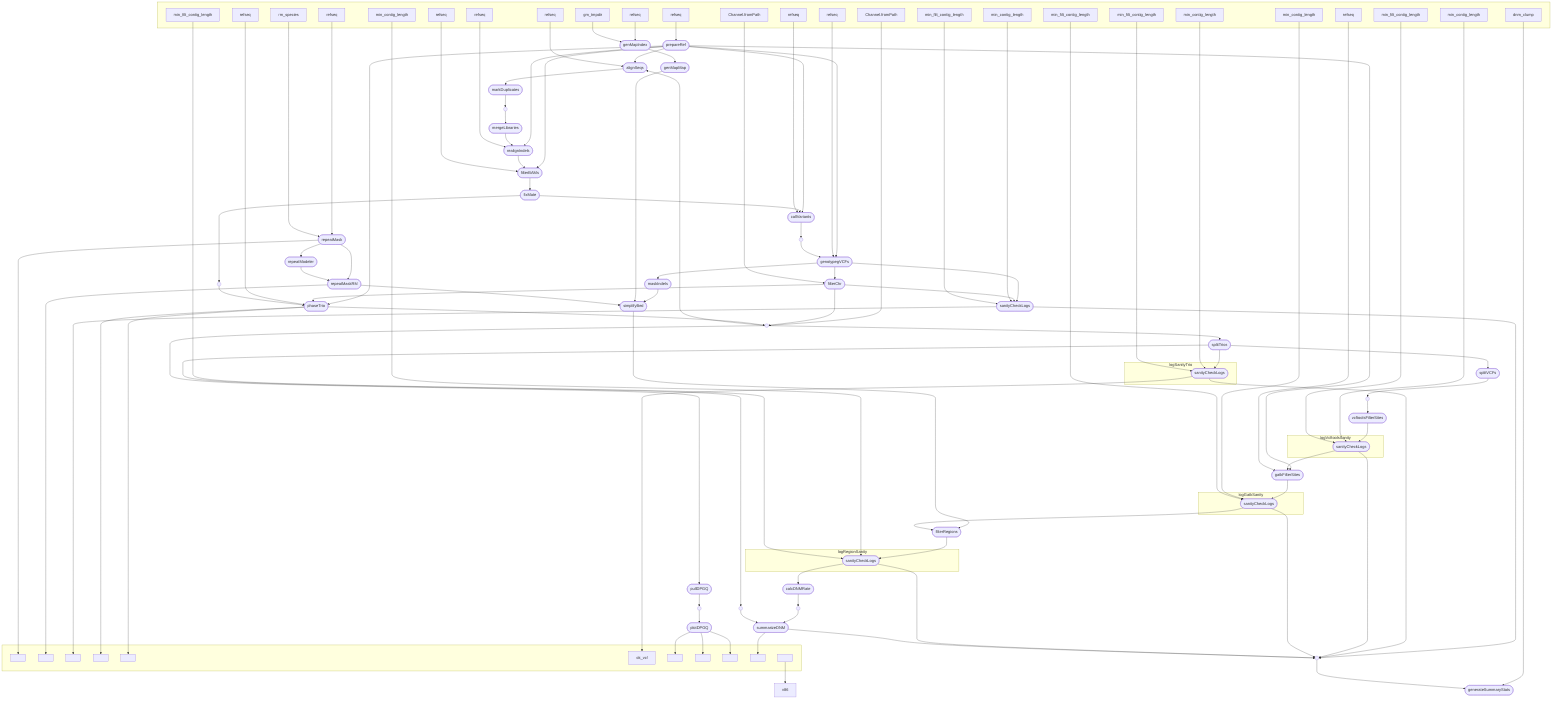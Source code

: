 flowchart TB
    subgraph " "
    v0["refseq"]
    v2["Channel.fromPath"]
    v5["refseq"]
    v10["refseq"]
    v12["refseq"]
    v15["refseq"]
    v18["refseq"]
    v21["refseq"]
    v22["gm_tmpdir"]
    v25["refseq"]
    v26["rm_species"]
    v36["Channel.fromPath"]
    v38["min_contig_length"]
    v39["min_filt_contig_length"]
    v43["refseq"]
    v49["min_contig_length"]
    v50["min_filt_contig_length"]
    v64["min_contig_length"]
    v65["min_filt_contig_length"]
    v67["refseq"]
    v69["min_contig_length"]
    v70["min_filt_contig_length"]
    v73["min_contig_length"]
    v74["min_filt_contig_length"]
    v83["dnm_clump"]
    end
    v1([prepareRef])
    v6([alignSeqs])
    v7([markDuplicates])
    v9([mergeLibraries])
    v11([realignIndels])
    v13([filterBAMs])
    v14([fixMate])
    v16([callVariants])
    v19([genotypegVCFs])
    v20([maskIndels])
    v23([genMapIndex])
    v24([genMapMap])
    v27([repeatMask])
    subgraph " "
    v28[" "]
    v31[" "]
    v41[" "]
    v45[" "]
    v46[" "]
    v52["ok_vcf"]
    v58[" "]
    v59[" "]
    v60[" "]
    v80[" "]
    v85[" "]
    end
    v29([repeatModeler])
    v30([repeatMaskRM])
    v32([simplifyBed])
    v37([filterChr])
    v40([sanityCheckLogs])
    v44([phaseTrio])
    v48([splitTrios])
    subgraph logSanityTrio
    v51([sanityCheckLogs])
    end
    v55([pullDPGQ])
    v57([plotDPGQ])
    v61([splitVCFs])
    v63([vcftoolsFilterSites])
    subgraph logVcftoolsSanity
    v66([sanityCheckLogs])
    end
    v68([gatkFilterSites])
    subgraph logGatkSanity
    v71([sanityCheckLogs])
    end
    v72([filterRegions])
    subgraph logRegionSanity
    v75([sanityCheckLogs])
    end
    v76([calcDNMRate])
    v79([summarizeDNM])
    v84([generateSummaryStats])
    v3(( ))
    v8(( ))
    v17(( ))
    v42(( ))
    v53(( ))
    v56(( ))
    v62(( ))
    v77(( ))
    v78(( ))
    v0 --> v1
    v1 --> v6
    v1 --> v11
    v1 --> v13
    v1 --> v16
    v1 --> v19
    v1 --> v44
    v1 --> v68
    v2 --> v3
    v5 --> v6
    v3 --> v6
    v6 --> v7
    v7 --> v8
    v8 --> v9
    v9 --> v11
    v10 --> v11
    v11 --> v13
    v12 --> v13
    v13 --> v14
    v14 --> v16
    v14 --> v42
    v15 --> v16
    v16 --> v17
    v18 --> v19
    v17 --> v19
    v19 --> v20
    v19 --> v37
    v19 --> v40
    v20 --> v32
    v21 --> v23
    v22 --> v23
    v23 --> v24
    v24 --> v32
    v25 --> v27
    v26 --> v27
    v27 --> v29
    v27 --> v30
    v27 --> v28
    v29 --> v30
    v30 --> v31
    v30 --> v32
    v32 --> v72
    v36 --> v37
    v37 --> v40
    v37 --> v44
    v37 --> v3
    v38 --> v40
    v39 --> v40
    v40 --> v41
    v40 --> v53
    v43 --> v44
    v42 --> v44
    v44 --> v46
    v44 --> v45
    v44 --> v3
    v3 --> v48
    v48 --> v51
    v48 --> v61
    v48 --> v78
    v49 --> v51
    v50 --> v51
    v51 --> v52
    v51 --> v53
    v3 --> v55
    v55 --> v56
    v56 --> v57
    v57 --> v60
    v57 --> v59
    v57 --> v58
    v61 --> v62
    v62 --> v63
    v63 --> v66
    v64 --> v66
    v65 --> v66
    v66 --> v68
    v66 --> v53
    v67 --> v68
    v68 --> v71
    v69 --> v71
    v70 --> v71
    v71 --> v72
    v71 --> v53
    v72 --> v75
    v73 --> v75
    v74 --> v75
    v75 --> v76
    v75 --> v53
    v76 --> v77
    v77 --> v79
    v78 --> v79
    v79 --> v80
    v79 --> v53
    v83 --> v84
    v53 --> v84
    v85 --> v86